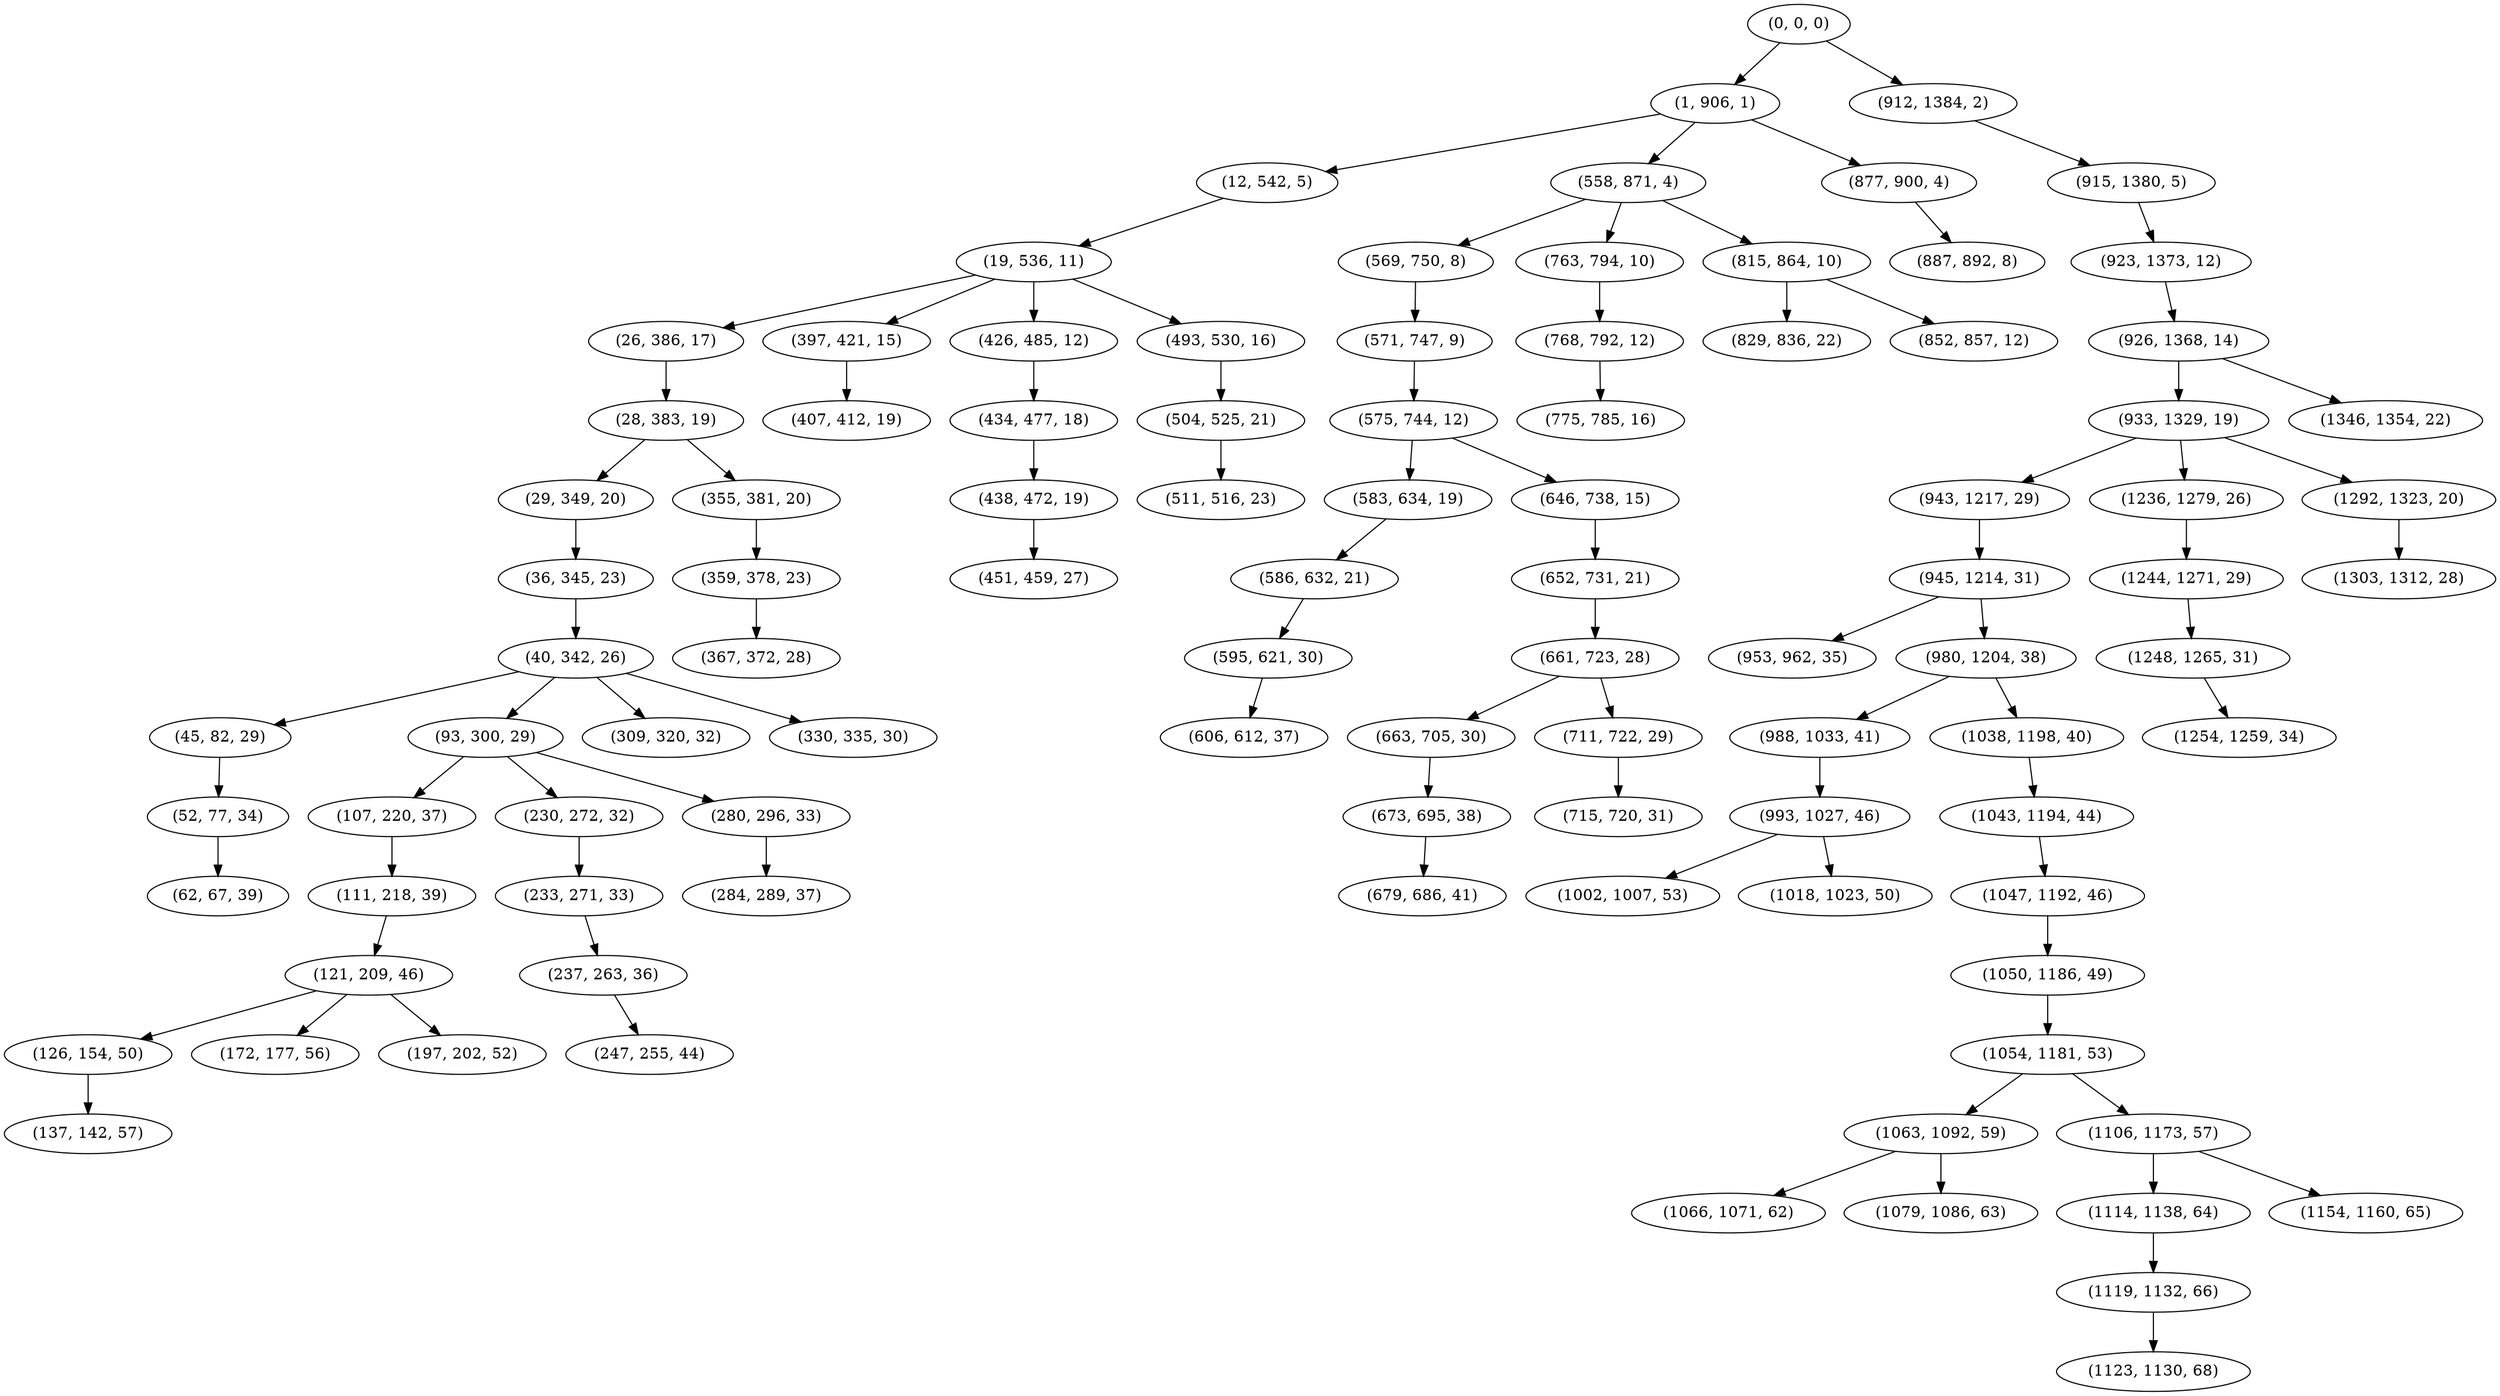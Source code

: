 digraph tree {
    "(0, 0, 0)";
    "(1, 906, 1)";
    "(12, 542, 5)";
    "(19, 536, 11)";
    "(26, 386, 17)";
    "(28, 383, 19)";
    "(29, 349, 20)";
    "(36, 345, 23)";
    "(40, 342, 26)";
    "(45, 82, 29)";
    "(52, 77, 34)";
    "(62, 67, 39)";
    "(93, 300, 29)";
    "(107, 220, 37)";
    "(111, 218, 39)";
    "(121, 209, 46)";
    "(126, 154, 50)";
    "(137, 142, 57)";
    "(172, 177, 56)";
    "(197, 202, 52)";
    "(230, 272, 32)";
    "(233, 271, 33)";
    "(237, 263, 36)";
    "(247, 255, 44)";
    "(280, 296, 33)";
    "(284, 289, 37)";
    "(309, 320, 32)";
    "(330, 335, 30)";
    "(355, 381, 20)";
    "(359, 378, 23)";
    "(367, 372, 28)";
    "(397, 421, 15)";
    "(407, 412, 19)";
    "(426, 485, 12)";
    "(434, 477, 18)";
    "(438, 472, 19)";
    "(451, 459, 27)";
    "(493, 530, 16)";
    "(504, 525, 21)";
    "(511, 516, 23)";
    "(558, 871, 4)";
    "(569, 750, 8)";
    "(571, 747, 9)";
    "(575, 744, 12)";
    "(583, 634, 19)";
    "(586, 632, 21)";
    "(595, 621, 30)";
    "(606, 612, 37)";
    "(646, 738, 15)";
    "(652, 731, 21)";
    "(661, 723, 28)";
    "(663, 705, 30)";
    "(673, 695, 38)";
    "(679, 686, 41)";
    "(711, 722, 29)";
    "(715, 720, 31)";
    "(763, 794, 10)";
    "(768, 792, 12)";
    "(775, 785, 16)";
    "(815, 864, 10)";
    "(829, 836, 22)";
    "(852, 857, 12)";
    "(877, 900, 4)";
    "(887, 892, 8)";
    "(912, 1384, 2)";
    "(915, 1380, 5)";
    "(923, 1373, 12)";
    "(926, 1368, 14)";
    "(933, 1329, 19)";
    "(943, 1217, 29)";
    "(945, 1214, 31)";
    "(953, 962, 35)";
    "(980, 1204, 38)";
    "(988, 1033, 41)";
    "(993, 1027, 46)";
    "(1002, 1007, 53)";
    "(1018, 1023, 50)";
    "(1038, 1198, 40)";
    "(1043, 1194, 44)";
    "(1047, 1192, 46)";
    "(1050, 1186, 49)";
    "(1054, 1181, 53)";
    "(1063, 1092, 59)";
    "(1066, 1071, 62)";
    "(1079, 1086, 63)";
    "(1106, 1173, 57)";
    "(1114, 1138, 64)";
    "(1119, 1132, 66)";
    "(1123, 1130, 68)";
    "(1154, 1160, 65)";
    "(1236, 1279, 26)";
    "(1244, 1271, 29)";
    "(1248, 1265, 31)";
    "(1254, 1259, 34)";
    "(1292, 1323, 20)";
    "(1303, 1312, 28)";
    "(1346, 1354, 22)";
    "(0, 0, 0)" -> "(1, 906, 1)";
    "(0, 0, 0)" -> "(912, 1384, 2)";
    "(1, 906, 1)" -> "(12, 542, 5)";
    "(1, 906, 1)" -> "(558, 871, 4)";
    "(1, 906, 1)" -> "(877, 900, 4)";
    "(12, 542, 5)" -> "(19, 536, 11)";
    "(19, 536, 11)" -> "(26, 386, 17)";
    "(19, 536, 11)" -> "(397, 421, 15)";
    "(19, 536, 11)" -> "(426, 485, 12)";
    "(19, 536, 11)" -> "(493, 530, 16)";
    "(26, 386, 17)" -> "(28, 383, 19)";
    "(28, 383, 19)" -> "(29, 349, 20)";
    "(28, 383, 19)" -> "(355, 381, 20)";
    "(29, 349, 20)" -> "(36, 345, 23)";
    "(36, 345, 23)" -> "(40, 342, 26)";
    "(40, 342, 26)" -> "(45, 82, 29)";
    "(40, 342, 26)" -> "(93, 300, 29)";
    "(40, 342, 26)" -> "(309, 320, 32)";
    "(40, 342, 26)" -> "(330, 335, 30)";
    "(45, 82, 29)" -> "(52, 77, 34)";
    "(52, 77, 34)" -> "(62, 67, 39)";
    "(93, 300, 29)" -> "(107, 220, 37)";
    "(93, 300, 29)" -> "(230, 272, 32)";
    "(93, 300, 29)" -> "(280, 296, 33)";
    "(107, 220, 37)" -> "(111, 218, 39)";
    "(111, 218, 39)" -> "(121, 209, 46)";
    "(121, 209, 46)" -> "(126, 154, 50)";
    "(121, 209, 46)" -> "(172, 177, 56)";
    "(121, 209, 46)" -> "(197, 202, 52)";
    "(126, 154, 50)" -> "(137, 142, 57)";
    "(230, 272, 32)" -> "(233, 271, 33)";
    "(233, 271, 33)" -> "(237, 263, 36)";
    "(237, 263, 36)" -> "(247, 255, 44)";
    "(280, 296, 33)" -> "(284, 289, 37)";
    "(355, 381, 20)" -> "(359, 378, 23)";
    "(359, 378, 23)" -> "(367, 372, 28)";
    "(397, 421, 15)" -> "(407, 412, 19)";
    "(426, 485, 12)" -> "(434, 477, 18)";
    "(434, 477, 18)" -> "(438, 472, 19)";
    "(438, 472, 19)" -> "(451, 459, 27)";
    "(493, 530, 16)" -> "(504, 525, 21)";
    "(504, 525, 21)" -> "(511, 516, 23)";
    "(558, 871, 4)" -> "(569, 750, 8)";
    "(558, 871, 4)" -> "(763, 794, 10)";
    "(558, 871, 4)" -> "(815, 864, 10)";
    "(569, 750, 8)" -> "(571, 747, 9)";
    "(571, 747, 9)" -> "(575, 744, 12)";
    "(575, 744, 12)" -> "(583, 634, 19)";
    "(575, 744, 12)" -> "(646, 738, 15)";
    "(583, 634, 19)" -> "(586, 632, 21)";
    "(586, 632, 21)" -> "(595, 621, 30)";
    "(595, 621, 30)" -> "(606, 612, 37)";
    "(646, 738, 15)" -> "(652, 731, 21)";
    "(652, 731, 21)" -> "(661, 723, 28)";
    "(661, 723, 28)" -> "(663, 705, 30)";
    "(661, 723, 28)" -> "(711, 722, 29)";
    "(663, 705, 30)" -> "(673, 695, 38)";
    "(673, 695, 38)" -> "(679, 686, 41)";
    "(711, 722, 29)" -> "(715, 720, 31)";
    "(763, 794, 10)" -> "(768, 792, 12)";
    "(768, 792, 12)" -> "(775, 785, 16)";
    "(815, 864, 10)" -> "(829, 836, 22)";
    "(815, 864, 10)" -> "(852, 857, 12)";
    "(877, 900, 4)" -> "(887, 892, 8)";
    "(912, 1384, 2)" -> "(915, 1380, 5)";
    "(915, 1380, 5)" -> "(923, 1373, 12)";
    "(923, 1373, 12)" -> "(926, 1368, 14)";
    "(926, 1368, 14)" -> "(933, 1329, 19)";
    "(926, 1368, 14)" -> "(1346, 1354, 22)";
    "(933, 1329, 19)" -> "(943, 1217, 29)";
    "(933, 1329, 19)" -> "(1236, 1279, 26)";
    "(933, 1329, 19)" -> "(1292, 1323, 20)";
    "(943, 1217, 29)" -> "(945, 1214, 31)";
    "(945, 1214, 31)" -> "(953, 962, 35)";
    "(945, 1214, 31)" -> "(980, 1204, 38)";
    "(980, 1204, 38)" -> "(988, 1033, 41)";
    "(980, 1204, 38)" -> "(1038, 1198, 40)";
    "(988, 1033, 41)" -> "(993, 1027, 46)";
    "(993, 1027, 46)" -> "(1002, 1007, 53)";
    "(993, 1027, 46)" -> "(1018, 1023, 50)";
    "(1038, 1198, 40)" -> "(1043, 1194, 44)";
    "(1043, 1194, 44)" -> "(1047, 1192, 46)";
    "(1047, 1192, 46)" -> "(1050, 1186, 49)";
    "(1050, 1186, 49)" -> "(1054, 1181, 53)";
    "(1054, 1181, 53)" -> "(1063, 1092, 59)";
    "(1054, 1181, 53)" -> "(1106, 1173, 57)";
    "(1063, 1092, 59)" -> "(1066, 1071, 62)";
    "(1063, 1092, 59)" -> "(1079, 1086, 63)";
    "(1106, 1173, 57)" -> "(1114, 1138, 64)";
    "(1106, 1173, 57)" -> "(1154, 1160, 65)";
    "(1114, 1138, 64)" -> "(1119, 1132, 66)";
    "(1119, 1132, 66)" -> "(1123, 1130, 68)";
    "(1236, 1279, 26)" -> "(1244, 1271, 29)";
    "(1244, 1271, 29)" -> "(1248, 1265, 31)";
    "(1248, 1265, 31)" -> "(1254, 1259, 34)";
    "(1292, 1323, 20)" -> "(1303, 1312, 28)";
}
